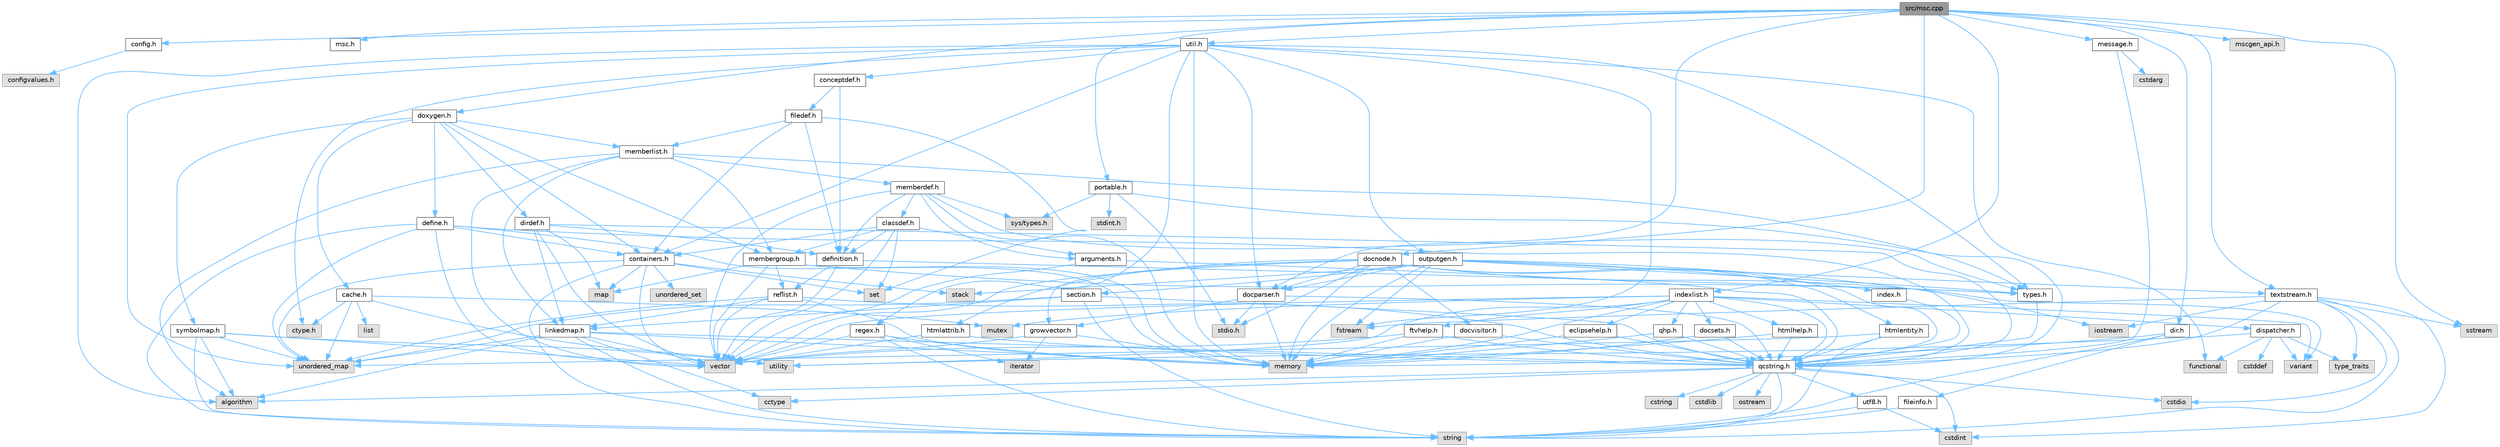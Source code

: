 digraph "src/msc.cpp"
{
 // INTERACTIVE_SVG=YES
 // LATEX_PDF_SIZE
  bgcolor="transparent";
  edge [fontname=Helvetica,fontsize=10,labelfontname=Helvetica,labelfontsize=10];
  node [fontname=Helvetica,fontsize=10,shape=box,height=0.2,width=0.4];
  Node1 [label="src/msc.cpp",height=0.2,width=0.4,color="gray40", fillcolor="grey60", style="filled", fontcolor="black",tooltip=" "];
  Node1 -> Node2 [color="steelblue1",style="solid"];
  Node2 [label="sstream",height=0.2,width=0.4,color="grey60", fillcolor="#E0E0E0", style="filled",tooltip=" "];
  Node1 -> Node3 [color="steelblue1",style="solid"];
  Node3 [label="msc.h",height=0.2,width=0.4,color="grey40", fillcolor="white", style="filled",URL="$dc/d66/msc_8h.html",tooltip=" "];
  Node1 -> Node4 [color="steelblue1",style="solid"];
  Node4 [label="portable.h",height=0.2,width=0.4,color="grey40", fillcolor="white", style="filled",URL="$d2/de2/portable_8h.html",tooltip="Portable versions of functions that are platform dependent."];
  Node4 -> Node5 [color="steelblue1",style="solid"];
  Node5 [label="stdio.h",height=0.2,width=0.4,color="grey60", fillcolor="#E0E0E0", style="filled",tooltip=" "];
  Node4 -> Node6 [color="steelblue1",style="solid"];
  Node6 [label="sys/types.h",height=0.2,width=0.4,color="grey60", fillcolor="#E0E0E0", style="filled",tooltip=" "];
  Node4 -> Node7 [color="steelblue1",style="solid"];
  Node7 [label="stdint.h",height=0.2,width=0.4,color="grey60", fillcolor="#E0E0E0", style="filled",tooltip=" "];
  Node4 -> Node8 [color="steelblue1",style="solid"];
  Node8 [label="qcstring.h",height=0.2,width=0.4,color="grey40", fillcolor="white", style="filled",URL="$d7/d5c/qcstring_8h.html",tooltip=" "];
  Node8 -> Node9 [color="steelblue1",style="solid"];
  Node9 [label="string",height=0.2,width=0.4,color="grey60", fillcolor="#E0E0E0", style="filled",tooltip=" "];
  Node8 -> Node10 [color="steelblue1",style="solid"];
  Node10 [label="algorithm",height=0.2,width=0.4,color="grey60", fillcolor="#E0E0E0", style="filled",tooltip=" "];
  Node8 -> Node11 [color="steelblue1",style="solid"];
  Node11 [label="cctype",height=0.2,width=0.4,color="grey60", fillcolor="#E0E0E0", style="filled",tooltip=" "];
  Node8 -> Node12 [color="steelblue1",style="solid"];
  Node12 [label="cstring",height=0.2,width=0.4,color="grey60", fillcolor="#E0E0E0", style="filled",tooltip=" "];
  Node8 -> Node13 [color="steelblue1",style="solid"];
  Node13 [label="cstdio",height=0.2,width=0.4,color="grey60", fillcolor="#E0E0E0", style="filled",tooltip=" "];
  Node8 -> Node14 [color="steelblue1",style="solid"];
  Node14 [label="cstdlib",height=0.2,width=0.4,color="grey60", fillcolor="#E0E0E0", style="filled",tooltip=" "];
  Node8 -> Node15 [color="steelblue1",style="solid"];
  Node15 [label="cstdint",height=0.2,width=0.4,color="grey60", fillcolor="#E0E0E0", style="filled",tooltip=" "];
  Node8 -> Node16 [color="steelblue1",style="solid"];
  Node16 [label="ostream",height=0.2,width=0.4,color="grey60", fillcolor="#E0E0E0", style="filled",tooltip=" "];
  Node8 -> Node17 [color="steelblue1",style="solid"];
  Node17 [label="utf8.h",height=0.2,width=0.4,color="grey40", fillcolor="white", style="filled",URL="$db/d7c/utf8_8h.html",tooltip="Various UTF8 related helper functions."];
  Node17 -> Node15 [color="steelblue1",style="solid"];
  Node17 -> Node9 [color="steelblue1",style="solid"];
  Node1 -> Node18 [color="steelblue1",style="solid"];
  Node18 [label="config.h",height=0.2,width=0.4,color="grey40", fillcolor="white", style="filled",URL="$db/d16/config_8h.html",tooltip=" "];
  Node18 -> Node19 [color="steelblue1",style="solid"];
  Node19 [label="configvalues.h",height=0.2,width=0.4,color="grey60", fillcolor="#E0E0E0", style="filled",tooltip=" "];
  Node1 -> Node20 [color="steelblue1",style="solid"];
  Node20 [label="message.h",height=0.2,width=0.4,color="grey40", fillcolor="white", style="filled",URL="$d2/d0d/message_8h.html",tooltip=" "];
  Node20 -> Node21 [color="steelblue1",style="solid"];
  Node21 [label="cstdarg",height=0.2,width=0.4,color="grey60", fillcolor="#E0E0E0", style="filled",tooltip=" "];
  Node20 -> Node8 [color="steelblue1",style="solid"];
  Node1 -> Node22 [color="steelblue1",style="solid"];
  Node22 [label="docparser.h",height=0.2,width=0.4,color="grey40", fillcolor="white", style="filled",URL="$de/d9c/docparser_8h.html",tooltip=" "];
  Node22 -> Node5 [color="steelblue1",style="solid"];
  Node22 -> Node23 [color="steelblue1",style="solid"];
  Node23 [label="memory",height=0.2,width=0.4,color="grey60", fillcolor="#E0E0E0", style="filled",tooltip=" "];
  Node22 -> Node8 [color="steelblue1",style="solid"];
  Node22 -> Node24 [color="steelblue1",style="solid"];
  Node24 [label="growvector.h",height=0.2,width=0.4,color="grey40", fillcolor="white", style="filled",URL="$d7/d50/growvector_8h.html",tooltip=" "];
  Node24 -> Node25 [color="steelblue1",style="solid"];
  Node25 [label="vector",height=0.2,width=0.4,color="grey60", fillcolor="#E0E0E0", style="filled",tooltip=" "];
  Node24 -> Node23 [color="steelblue1",style="solid"];
  Node24 -> Node26 [color="steelblue1",style="solid"];
  Node26 [label="iterator",height=0.2,width=0.4,color="grey60", fillcolor="#E0E0E0", style="filled",tooltip=" "];
  Node1 -> Node27 [color="steelblue1",style="solid"];
  Node27 [label="docnode.h",height=0.2,width=0.4,color="grey40", fillcolor="white", style="filled",URL="$de/d2b/docnode_8h.html",tooltip=" "];
  Node27 -> Node5 [color="steelblue1",style="solid"];
  Node27 -> Node25 [color="steelblue1",style="solid"];
  Node27 -> Node23 [color="steelblue1",style="solid"];
  Node27 -> Node28 [color="steelblue1",style="solid"];
  Node28 [label="variant",height=0.2,width=0.4,color="grey60", fillcolor="#E0E0E0", style="filled",tooltip=" "];
  Node27 -> Node8 [color="steelblue1",style="solid"];
  Node27 -> Node29 [color="steelblue1",style="solid"];
  Node29 [label="docvisitor.h",height=0.2,width=0.4,color="grey40", fillcolor="white", style="filled",URL="$d2/d3c/docvisitor_8h.html",tooltip=" "];
  Node29 -> Node23 [color="steelblue1",style="solid"];
  Node29 -> Node8 [color="steelblue1",style="solid"];
  Node27 -> Node22 [color="steelblue1",style="solid"];
  Node27 -> Node30 [color="steelblue1",style="solid"];
  Node30 [label="htmlattrib.h",height=0.2,width=0.4,color="grey40", fillcolor="white", style="filled",URL="$d0/d73/htmlattrib_8h.html",tooltip=" "];
  Node30 -> Node25 [color="steelblue1",style="solid"];
  Node30 -> Node8 [color="steelblue1",style="solid"];
  Node27 -> Node31 [color="steelblue1",style="solid"];
  Node31 [label="htmlentity.h",height=0.2,width=0.4,color="grey40", fillcolor="white", style="filled",URL="$db/dc6/htmlentity_8h.html",tooltip=" "];
  Node31 -> Node32 [color="steelblue1",style="solid"];
  Node32 [label="unordered_map",height=0.2,width=0.4,color="grey60", fillcolor="#E0E0E0", style="filled",tooltip=" "];
  Node31 -> Node9 [color="steelblue1",style="solid"];
  Node31 -> Node8 [color="steelblue1",style="solid"];
  Node27 -> Node24 [color="steelblue1",style="solid"];
  Node1 -> Node33 [color="steelblue1",style="solid"];
  Node33 [label="doxygen.h",height=0.2,width=0.4,color="grey40", fillcolor="white", style="filled",URL="$d1/da1/doxygen_8h.html",tooltip=" "];
  Node33 -> Node34 [color="steelblue1",style="solid"];
  Node34 [label="containers.h",height=0.2,width=0.4,color="grey40", fillcolor="white", style="filled",URL="$d5/d75/containers_8h.html",tooltip=" "];
  Node34 -> Node25 [color="steelblue1",style="solid"];
  Node34 -> Node9 [color="steelblue1",style="solid"];
  Node34 -> Node35 [color="steelblue1",style="solid"];
  Node35 [label="set",height=0.2,width=0.4,color="grey60", fillcolor="#E0E0E0", style="filled",tooltip=" "];
  Node34 -> Node36 [color="steelblue1",style="solid"];
  Node36 [label="map",height=0.2,width=0.4,color="grey60", fillcolor="#E0E0E0", style="filled",tooltip=" "];
  Node34 -> Node37 [color="steelblue1",style="solid"];
  Node37 [label="unordered_set",height=0.2,width=0.4,color="grey60", fillcolor="#E0E0E0", style="filled",tooltip=" "];
  Node34 -> Node32 [color="steelblue1",style="solid"];
  Node34 -> Node38 [color="steelblue1",style="solid"];
  Node38 [label="stack",height=0.2,width=0.4,color="grey60", fillcolor="#E0E0E0", style="filled",tooltip=" "];
  Node33 -> Node39 [color="steelblue1",style="solid"];
  Node39 [label="membergroup.h",height=0.2,width=0.4,color="grey40", fillcolor="white", style="filled",URL="$d9/d11/membergroup_8h.html",tooltip=" "];
  Node39 -> Node25 [color="steelblue1",style="solid"];
  Node39 -> Node36 [color="steelblue1",style="solid"];
  Node39 -> Node23 [color="steelblue1",style="solid"];
  Node39 -> Node40 [color="steelblue1",style="solid"];
  Node40 [label="types.h",height=0.2,width=0.4,color="grey40", fillcolor="white", style="filled",URL="$d9/d49/types_8h.html",tooltip="This file contains a number of basic enums and types."];
  Node40 -> Node8 [color="steelblue1",style="solid"];
  Node39 -> Node41 [color="steelblue1",style="solid"];
  Node41 [label="reflist.h",height=0.2,width=0.4,color="grey40", fillcolor="white", style="filled",URL="$d1/d02/reflist_8h.html",tooltip=" "];
  Node41 -> Node25 [color="steelblue1",style="solid"];
  Node41 -> Node32 [color="steelblue1",style="solid"];
  Node41 -> Node23 [color="steelblue1",style="solid"];
  Node41 -> Node8 [color="steelblue1",style="solid"];
  Node41 -> Node42 [color="steelblue1",style="solid"];
  Node42 [label="linkedmap.h",height=0.2,width=0.4,color="grey40", fillcolor="white", style="filled",URL="$da/de1/linkedmap_8h.html",tooltip=" "];
  Node42 -> Node32 [color="steelblue1",style="solid"];
  Node42 -> Node25 [color="steelblue1",style="solid"];
  Node42 -> Node23 [color="steelblue1",style="solid"];
  Node42 -> Node9 [color="steelblue1",style="solid"];
  Node42 -> Node10 [color="steelblue1",style="solid"];
  Node42 -> Node11 [color="steelblue1",style="solid"];
  Node42 -> Node8 [color="steelblue1",style="solid"];
  Node33 -> Node43 [color="steelblue1",style="solid"];
  Node43 [label="dirdef.h",height=0.2,width=0.4,color="grey40", fillcolor="white", style="filled",URL="$d6/d15/dirdef_8h.html",tooltip=" "];
  Node43 -> Node25 [color="steelblue1",style="solid"];
  Node43 -> Node36 [color="steelblue1",style="solid"];
  Node43 -> Node8 [color="steelblue1",style="solid"];
  Node43 -> Node42 [color="steelblue1",style="solid"];
  Node43 -> Node44 [color="steelblue1",style="solid"];
  Node44 [label="definition.h",height=0.2,width=0.4,color="grey40", fillcolor="white", style="filled",URL="$df/da1/definition_8h.html",tooltip=" "];
  Node44 -> Node25 [color="steelblue1",style="solid"];
  Node44 -> Node40 [color="steelblue1",style="solid"];
  Node44 -> Node41 [color="steelblue1",style="solid"];
  Node33 -> Node45 [color="steelblue1",style="solid"];
  Node45 [label="memberlist.h",height=0.2,width=0.4,color="grey40", fillcolor="white", style="filled",URL="$dd/d78/memberlist_8h.html",tooltip=" "];
  Node45 -> Node25 [color="steelblue1",style="solid"];
  Node45 -> Node10 [color="steelblue1",style="solid"];
  Node45 -> Node46 [color="steelblue1",style="solid"];
  Node46 [label="memberdef.h",height=0.2,width=0.4,color="grey40", fillcolor="white", style="filled",URL="$d4/d46/memberdef_8h.html",tooltip=" "];
  Node46 -> Node25 [color="steelblue1",style="solid"];
  Node46 -> Node23 [color="steelblue1",style="solid"];
  Node46 -> Node6 [color="steelblue1",style="solid"];
  Node46 -> Node40 [color="steelblue1",style="solid"];
  Node46 -> Node44 [color="steelblue1",style="solid"];
  Node46 -> Node47 [color="steelblue1",style="solid"];
  Node47 [label="arguments.h",height=0.2,width=0.4,color="grey40", fillcolor="white", style="filled",URL="$df/d9b/arguments_8h.html",tooltip=" "];
  Node47 -> Node25 [color="steelblue1",style="solid"];
  Node47 -> Node8 [color="steelblue1",style="solid"];
  Node46 -> Node48 [color="steelblue1",style="solid"];
  Node48 [label="classdef.h",height=0.2,width=0.4,color="grey40", fillcolor="white", style="filled",URL="$d1/da6/classdef_8h.html",tooltip=" "];
  Node48 -> Node25 [color="steelblue1",style="solid"];
  Node48 -> Node35 [color="steelblue1",style="solid"];
  Node48 -> Node34 [color="steelblue1",style="solid"];
  Node48 -> Node44 [color="steelblue1",style="solid"];
  Node48 -> Node47 [color="steelblue1",style="solid"];
  Node48 -> Node39 [color="steelblue1",style="solid"];
  Node45 -> Node42 [color="steelblue1",style="solid"];
  Node45 -> Node40 [color="steelblue1",style="solid"];
  Node45 -> Node39 [color="steelblue1",style="solid"];
  Node33 -> Node49 [color="steelblue1",style="solid"];
  Node49 [label="define.h",height=0.2,width=0.4,color="grey40", fillcolor="white", style="filled",URL="$df/d67/define_8h.html",tooltip=" "];
  Node49 -> Node25 [color="steelblue1",style="solid"];
  Node49 -> Node23 [color="steelblue1",style="solid"];
  Node49 -> Node9 [color="steelblue1",style="solid"];
  Node49 -> Node32 [color="steelblue1",style="solid"];
  Node49 -> Node8 [color="steelblue1",style="solid"];
  Node49 -> Node34 [color="steelblue1",style="solid"];
  Node33 -> Node50 [color="steelblue1",style="solid"];
  Node50 [label="cache.h",height=0.2,width=0.4,color="grey40", fillcolor="white", style="filled",URL="$d3/d26/cache_8h.html",tooltip=" "];
  Node50 -> Node51 [color="steelblue1",style="solid"];
  Node51 [label="list",height=0.2,width=0.4,color="grey60", fillcolor="#E0E0E0", style="filled",tooltip=" "];
  Node50 -> Node32 [color="steelblue1",style="solid"];
  Node50 -> Node52 [color="steelblue1",style="solid"];
  Node52 [label="mutex",height=0.2,width=0.4,color="grey60", fillcolor="#E0E0E0", style="filled",tooltip=" "];
  Node50 -> Node53 [color="steelblue1",style="solid"];
  Node53 [label="utility",height=0.2,width=0.4,color="grey60", fillcolor="#E0E0E0", style="filled",tooltip=" "];
  Node50 -> Node54 [color="steelblue1",style="solid"];
  Node54 [label="ctype.h",height=0.2,width=0.4,color="grey60", fillcolor="#E0E0E0", style="filled",tooltip=" "];
  Node33 -> Node55 [color="steelblue1",style="solid"];
  Node55 [label="symbolmap.h",height=0.2,width=0.4,color="grey40", fillcolor="white", style="filled",URL="$d7/ddd/symbolmap_8h.html",tooltip=" "];
  Node55 -> Node10 [color="steelblue1",style="solid"];
  Node55 -> Node32 [color="steelblue1",style="solid"];
  Node55 -> Node25 [color="steelblue1",style="solid"];
  Node55 -> Node9 [color="steelblue1",style="solid"];
  Node55 -> Node53 [color="steelblue1",style="solid"];
  Node1 -> Node56 [color="steelblue1",style="solid"];
  Node56 [label="indexlist.h",height=0.2,width=0.4,color="grey40", fillcolor="white", style="filled",URL="$d5/d61/indexlist_8h.html",tooltip=" "];
  Node56 -> Node53 [color="steelblue1",style="solid"];
  Node56 -> Node25 [color="steelblue1",style="solid"];
  Node56 -> Node23 [color="steelblue1",style="solid"];
  Node56 -> Node52 [color="steelblue1",style="solid"];
  Node56 -> Node28 [color="steelblue1",style="solid"];
  Node56 -> Node8 [color="steelblue1",style="solid"];
  Node56 -> Node57 [color="steelblue1",style="solid"];
  Node57 [label="dispatcher.h",height=0.2,width=0.4,color="grey40", fillcolor="white", style="filled",URL="$da/d73/dispatcher_8h.html",tooltip=" "];
  Node57 -> Node58 [color="steelblue1",style="solid"];
  Node58 [label="cstddef",height=0.2,width=0.4,color="grey60", fillcolor="#E0E0E0", style="filled",tooltip=" "];
  Node57 -> Node53 [color="steelblue1",style="solid"];
  Node57 -> Node59 [color="steelblue1",style="solid"];
  Node59 [label="functional",height=0.2,width=0.4,color="grey60", fillcolor="#E0E0E0", style="filled",tooltip=" "];
  Node57 -> Node28 [color="steelblue1",style="solid"];
  Node57 -> Node60 [color="steelblue1",style="solid"];
  Node60 [label="type_traits",height=0.2,width=0.4,color="grey60", fillcolor="#E0E0E0", style="filled",tooltip=" "];
  Node56 -> Node61 [color="steelblue1",style="solid"];
  Node61 [label="docsets.h",height=0.2,width=0.4,color="grey40", fillcolor="white", style="filled",URL="$d1/db2/docsets_8h.html",tooltip=" "];
  Node61 -> Node23 [color="steelblue1",style="solid"];
  Node61 -> Node8 [color="steelblue1",style="solid"];
  Node56 -> Node62 [color="steelblue1",style="solid"];
  Node62 [label="eclipsehelp.h",height=0.2,width=0.4,color="grey40", fillcolor="white", style="filled",URL="$db/d9e/eclipsehelp_8h.html",tooltip=" "];
  Node62 -> Node23 [color="steelblue1",style="solid"];
  Node62 -> Node8 [color="steelblue1",style="solid"];
  Node56 -> Node63 [color="steelblue1",style="solid"];
  Node63 [label="ftvhelp.h",height=0.2,width=0.4,color="grey40", fillcolor="white", style="filled",URL="$d2/d4a/ftvhelp_8h.html",tooltip=" "];
  Node63 -> Node23 [color="steelblue1",style="solid"];
  Node63 -> Node25 [color="steelblue1",style="solid"];
  Node63 -> Node8 [color="steelblue1",style="solid"];
  Node56 -> Node64 [color="steelblue1",style="solid"];
  Node64 [label="htmlhelp.h",height=0.2,width=0.4,color="grey40", fillcolor="white", style="filled",URL="$d8/dc3/htmlhelp_8h.html",tooltip=" "];
  Node64 -> Node23 [color="steelblue1",style="solid"];
  Node64 -> Node8 [color="steelblue1",style="solid"];
  Node56 -> Node65 [color="steelblue1",style="solid"];
  Node65 [label="qhp.h",height=0.2,width=0.4,color="grey40", fillcolor="white", style="filled",URL="$dc/d20/qhp_8h.html",tooltip=" "];
  Node65 -> Node23 [color="steelblue1",style="solid"];
  Node65 -> Node8 [color="steelblue1",style="solid"];
  Node1 -> Node66 [color="steelblue1",style="solid"];
  Node66 [label="util.h",height=0.2,width=0.4,color="grey40", fillcolor="white", style="filled",URL="$d8/d3c/util_8h.html",tooltip="A bunch of utility functions."];
  Node66 -> Node23 [color="steelblue1",style="solid"];
  Node66 -> Node32 [color="steelblue1",style="solid"];
  Node66 -> Node10 [color="steelblue1",style="solid"];
  Node66 -> Node59 [color="steelblue1",style="solid"];
  Node66 -> Node67 [color="steelblue1",style="solid"];
  Node67 [label="fstream",height=0.2,width=0.4,color="grey60", fillcolor="#E0E0E0", style="filled",tooltip=" "];
  Node66 -> Node54 [color="steelblue1",style="solid"];
  Node66 -> Node40 [color="steelblue1",style="solid"];
  Node66 -> Node22 [color="steelblue1",style="solid"];
  Node66 -> Node34 [color="steelblue1",style="solid"];
  Node66 -> Node68 [color="steelblue1",style="solid"];
  Node68 [label="outputgen.h",height=0.2,width=0.4,color="grey40", fillcolor="white", style="filled",URL="$df/d06/outputgen_8h.html",tooltip=" "];
  Node68 -> Node23 [color="steelblue1",style="solid"];
  Node68 -> Node38 [color="steelblue1",style="solid"];
  Node68 -> Node69 [color="steelblue1",style="solid"];
  Node69 [label="iostream",height=0.2,width=0.4,color="grey60", fillcolor="#E0E0E0", style="filled",tooltip=" "];
  Node68 -> Node67 [color="steelblue1",style="solid"];
  Node68 -> Node40 [color="steelblue1",style="solid"];
  Node68 -> Node70 [color="steelblue1",style="solid"];
  Node70 [label="index.h",height=0.2,width=0.4,color="grey40", fillcolor="white", style="filled",URL="$d1/db5/index_8h.html",tooltip=" "];
  Node70 -> Node8 [color="steelblue1",style="solid"];
  Node68 -> Node71 [color="steelblue1",style="solid"];
  Node71 [label="section.h",height=0.2,width=0.4,color="grey40", fillcolor="white", style="filled",URL="$d1/d2a/section_8h.html",tooltip=" "];
  Node71 -> Node9 [color="steelblue1",style="solid"];
  Node71 -> Node32 [color="steelblue1",style="solid"];
  Node71 -> Node8 [color="steelblue1",style="solid"];
  Node71 -> Node42 [color="steelblue1",style="solid"];
  Node68 -> Node72 [color="steelblue1",style="solid"];
  Node72 [label="textstream.h",height=0.2,width=0.4,color="grey40", fillcolor="white", style="filled",URL="$d4/d7d/textstream_8h.html",tooltip=" "];
  Node72 -> Node9 [color="steelblue1",style="solid"];
  Node72 -> Node69 [color="steelblue1",style="solid"];
  Node72 -> Node2 [color="steelblue1",style="solid"];
  Node72 -> Node15 [color="steelblue1",style="solid"];
  Node72 -> Node13 [color="steelblue1",style="solid"];
  Node72 -> Node67 [color="steelblue1",style="solid"];
  Node72 -> Node60 [color="steelblue1",style="solid"];
  Node72 -> Node8 [color="steelblue1",style="solid"];
  Node68 -> Node22 [color="steelblue1",style="solid"];
  Node66 -> Node73 [color="steelblue1",style="solid"];
  Node73 [label="regex.h",height=0.2,width=0.4,color="grey40", fillcolor="white", style="filled",URL="$d1/d21/regex_8h.html",tooltip=" "];
  Node73 -> Node23 [color="steelblue1",style="solid"];
  Node73 -> Node9 [color="steelblue1",style="solid"];
  Node73 -> Node25 [color="steelblue1",style="solid"];
  Node73 -> Node26 [color="steelblue1",style="solid"];
  Node66 -> Node74 [color="steelblue1",style="solid"];
  Node74 [label="conceptdef.h",height=0.2,width=0.4,color="grey40", fillcolor="white", style="filled",URL="$da/df1/conceptdef_8h.html",tooltip=" "];
  Node74 -> Node44 [color="steelblue1",style="solid"];
  Node74 -> Node75 [color="steelblue1",style="solid"];
  Node75 [label="filedef.h",height=0.2,width=0.4,color="grey40", fillcolor="white", style="filled",URL="$d4/d3a/filedef_8h.html",tooltip=" "];
  Node75 -> Node35 [color="steelblue1",style="solid"];
  Node75 -> Node44 [color="steelblue1",style="solid"];
  Node75 -> Node45 [color="steelblue1",style="solid"];
  Node75 -> Node34 [color="steelblue1",style="solid"];
  Node1 -> Node76 [color="steelblue1",style="solid"];
  Node76 [label="mscgen_api.h",height=0.2,width=0.4,color="grey60", fillcolor="#E0E0E0", style="filled",tooltip=" "];
  Node1 -> Node77 [color="steelblue1",style="solid"];
  Node77 [label="dir.h",height=0.2,width=0.4,color="grey40", fillcolor="white", style="filled",URL="$df/d9c/dir_8h.html",tooltip=" "];
  Node77 -> Node9 [color="steelblue1",style="solid"];
  Node77 -> Node23 [color="steelblue1",style="solid"];
  Node77 -> Node78 [color="steelblue1",style="solid"];
  Node78 [label="fileinfo.h",height=0.2,width=0.4,color="grey40", fillcolor="white", style="filled",URL="$df/d45/fileinfo_8h.html",tooltip=" "];
  Node78 -> Node9 [color="steelblue1",style="solid"];
  Node1 -> Node72 [color="steelblue1",style="solid"];
}
